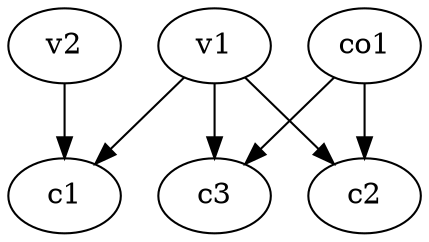 strict digraph  {
c1;
c2;
c3;
v1;
v2;
co1;
v1 -> c1  [weight=1];
v1 -> c2  [weight=1];
v1 -> c3  [weight=1];
v2 -> c1  [weight=1];
co1 -> c2  [weight=1];
co1 -> c3  [weight=1];
}
